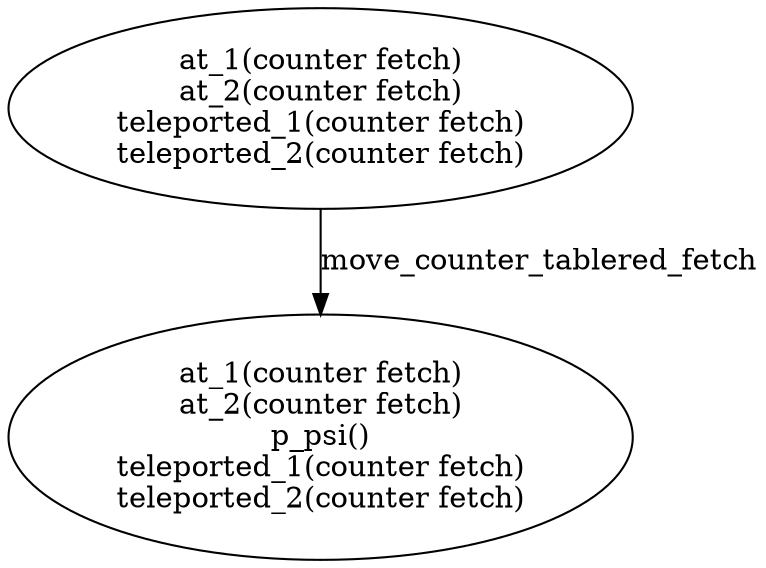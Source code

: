 strict digraph  {
1 [label="at_1(counter fetch)\nat_2(counter fetch)\nteleported_1(counter fetch)\nteleported_2(counter fetch)"];
2 [label="at_1(counter fetch)\nat_2(counter fetch)\np_psi()\nteleported_1(counter fetch)\nteleported_2(counter fetch)"];
1 -> 2  [label=move_counter_tablered_fetch];
}
